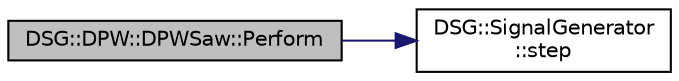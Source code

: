 digraph "DSG::DPW::DPWSaw::Perform"
{
  edge [fontname="Helvetica",fontsize="10",labelfontname="Helvetica",labelfontsize="10"];
  node [fontname="Helvetica",fontsize="10",shape=record];
  rankdir="LR";
  Node1 [label="DSG::DPW::DPWSaw::Perform",height=0.2,width=0.4,color="black", fillcolor="grey75", style="filled", fontcolor="black"];
  Node1 -> Node2 [color="midnightblue",fontsize="10",style="solid",fontname="Helvetica"];
  Node2 [label="DSG::SignalGenerator\l::step",height=0.2,width=0.4,color="black", fillcolor="white", style="filled",URL="$class_d_s_g_1_1_signal_generator.html#a4c034c5b9ef3dc7548839288355643d5"];
}
